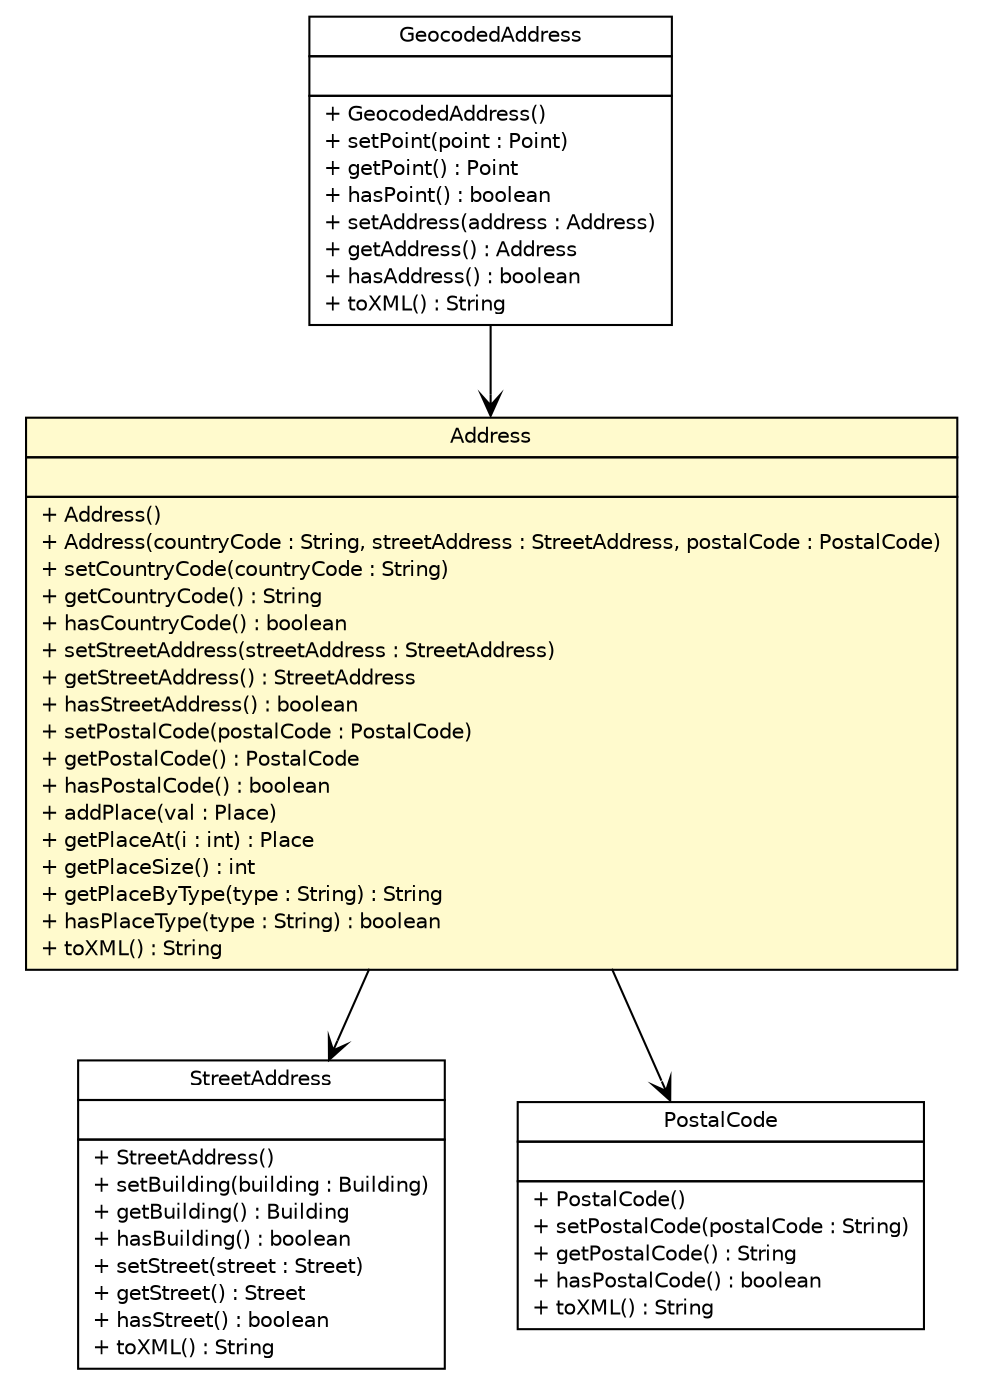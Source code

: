 #!/usr/local/bin/dot
#
# Class diagram 
# Generated by UMLGraph version R5_6-24-gf6e263 (http://www.umlgraph.org/)
#

digraph G {
	edge [fontname="Helvetica",fontsize=10,labelfontname="Helvetica",labelfontsize=10];
	node [fontname="Helvetica",fontsize=10,shape=plaintext];
	nodesep=0.25;
	ranksep=0.5;
	// nl.geozet.openls.databinding.openls.StreetAddress
	c85 [label=<<table title="nl.geozet.openls.databinding.openls.StreetAddress" border="0" cellborder="1" cellspacing="0" cellpadding="2" port="p" href="./StreetAddress.html">
		<tr><td><table border="0" cellspacing="0" cellpadding="1">
<tr><td align="center" balign="center"> StreetAddress </td></tr>
		</table></td></tr>
		<tr><td><table border="0" cellspacing="0" cellpadding="1">
<tr><td align="left" balign="left">  </td></tr>
		</table></td></tr>
		<tr><td><table border="0" cellspacing="0" cellpadding="1">
<tr><td align="left" balign="left"> + StreetAddress() </td></tr>
<tr><td align="left" balign="left"> + setBuilding(building : Building) </td></tr>
<tr><td align="left" balign="left"> + getBuilding() : Building </td></tr>
<tr><td align="left" balign="left"> + hasBuilding() : boolean </td></tr>
<tr><td align="left" balign="left"> + setStreet(street : Street) </td></tr>
<tr><td align="left" balign="left"> + getStreet() : Street </td></tr>
<tr><td align="left" balign="left"> + hasStreet() : boolean </td></tr>
<tr><td align="left" balign="left"> + toXML() : String </td></tr>
		</table></td></tr>
		</table>>, URL="./StreetAddress.html", fontname="Helvetica", fontcolor="black", fontsize=10.0];
	// nl.geozet.openls.databinding.openls.PostalCode
	c87 [label=<<table title="nl.geozet.openls.databinding.openls.PostalCode" border="0" cellborder="1" cellspacing="0" cellpadding="2" port="p" href="./PostalCode.html">
		<tr><td><table border="0" cellspacing="0" cellpadding="1">
<tr><td align="center" balign="center"> PostalCode </td></tr>
		</table></td></tr>
		<tr><td><table border="0" cellspacing="0" cellpadding="1">
<tr><td align="left" balign="left">  </td></tr>
		</table></td></tr>
		<tr><td><table border="0" cellspacing="0" cellpadding="1">
<tr><td align="left" balign="left"> + PostalCode() </td></tr>
<tr><td align="left" balign="left"> + setPostalCode(postalCode : String) </td></tr>
<tr><td align="left" balign="left"> + getPostalCode() : String </td></tr>
<tr><td align="left" balign="left"> + hasPostalCode() : boolean </td></tr>
<tr><td align="left" balign="left"> + toXML() : String </td></tr>
		</table></td></tr>
		</table>>, URL="./PostalCode.html", fontname="Helvetica", fontcolor="black", fontsize=10.0];
	// nl.geozet.openls.databinding.openls.GeocodedAddress
	c93 [label=<<table title="nl.geozet.openls.databinding.openls.GeocodedAddress" border="0" cellborder="1" cellspacing="0" cellpadding="2" port="p" href="./GeocodedAddress.html">
		<tr><td><table border="0" cellspacing="0" cellpadding="1">
<tr><td align="center" balign="center"> GeocodedAddress </td></tr>
		</table></td></tr>
		<tr><td><table border="0" cellspacing="0" cellpadding="1">
<tr><td align="left" balign="left">  </td></tr>
		</table></td></tr>
		<tr><td><table border="0" cellspacing="0" cellpadding="1">
<tr><td align="left" balign="left"> + GeocodedAddress() </td></tr>
<tr><td align="left" balign="left"> + setPoint(point : Point) </td></tr>
<tr><td align="left" balign="left"> + getPoint() : Point </td></tr>
<tr><td align="left" balign="left"> + hasPoint() : boolean </td></tr>
<tr><td align="left" balign="left"> + setAddress(address : Address) </td></tr>
<tr><td align="left" balign="left"> + getAddress() : Address </td></tr>
<tr><td align="left" balign="left"> + hasAddress() : boolean </td></tr>
<tr><td align="left" balign="left"> + toXML() : String </td></tr>
		</table></td></tr>
		</table>>, URL="./GeocodedAddress.html", fontname="Helvetica", fontcolor="black", fontsize=10.0];
	// nl.geozet.openls.databinding.openls.Address
	c101 [label=<<table title="nl.geozet.openls.databinding.openls.Address" border="0" cellborder="1" cellspacing="0" cellpadding="2" port="p" bgcolor="lemonChiffon" href="./Address.html">
		<tr><td><table border="0" cellspacing="0" cellpadding="1">
<tr><td align="center" balign="center"> Address </td></tr>
		</table></td></tr>
		<tr><td><table border="0" cellspacing="0" cellpadding="1">
<tr><td align="left" balign="left">  </td></tr>
		</table></td></tr>
		<tr><td><table border="0" cellspacing="0" cellpadding="1">
<tr><td align="left" balign="left"> + Address() </td></tr>
<tr><td align="left" balign="left"> + Address(countryCode : String, streetAddress : StreetAddress, postalCode : PostalCode) </td></tr>
<tr><td align="left" balign="left"> + setCountryCode(countryCode : String) </td></tr>
<tr><td align="left" balign="left"> + getCountryCode() : String </td></tr>
<tr><td align="left" balign="left"> + hasCountryCode() : boolean </td></tr>
<tr><td align="left" balign="left"> + setStreetAddress(streetAddress : StreetAddress) </td></tr>
<tr><td align="left" balign="left"> + getStreetAddress() : StreetAddress </td></tr>
<tr><td align="left" balign="left"> + hasStreetAddress() : boolean </td></tr>
<tr><td align="left" balign="left"> + setPostalCode(postalCode : PostalCode) </td></tr>
<tr><td align="left" balign="left"> + getPostalCode() : PostalCode </td></tr>
<tr><td align="left" balign="left"> + hasPostalCode() : boolean </td></tr>
<tr><td align="left" balign="left"> + addPlace(val : Place) </td></tr>
<tr><td align="left" balign="left"> + getPlaceAt(i : int) : Place </td></tr>
<tr><td align="left" balign="left"> + getPlaceSize() : int </td></tr>
<tr><td align="left" balign="left"> + getPlaceByType(type : String) : String </td></tr>
<tr><td align="left" balign="left"> + hasPlaceType(type : String) : boolean </td></tr>
<tr><td align="left" balign="left"> + toXML() : String </td></tr>
		</table></td></tr>
		</table>>, URL="./Address.html", fontname="Helvetica", fontcolor="black", fontsize=10.0];
	// nl.geozet.openls.databinding.openls.GeocodedAddress NAVASSOC nl.geozet.openls.databinding.openls.Address
	c93:p -> c101:p [taillabel="", label="", headlabel="", fontname="Helvetica", fontcolor="black", fontsize=10.0, color="black", arrowhead=open];
	// nl.geozet.openls.databinding.openls.Address NAVASSOC nl.geozet.openls.databinding.openls.StreetAddress
	c101:p -> c85:p [taillabel="", label="", headlabel="", fontname="Helvetica", fontcolor="black", fontsize=10.0, color="black", arrowhead=open];
	// nl.geozet.openls.databinding.openls.Address NAVASSOC nl.geozet.openls.databinding.openls.PostalCode
	c101:p -> c87:p [taillabel="", label="", headlabel="", fontname="Helvetica", fontcolor="black", fontsize=10.0, color="black", arrowhead=open];
}

